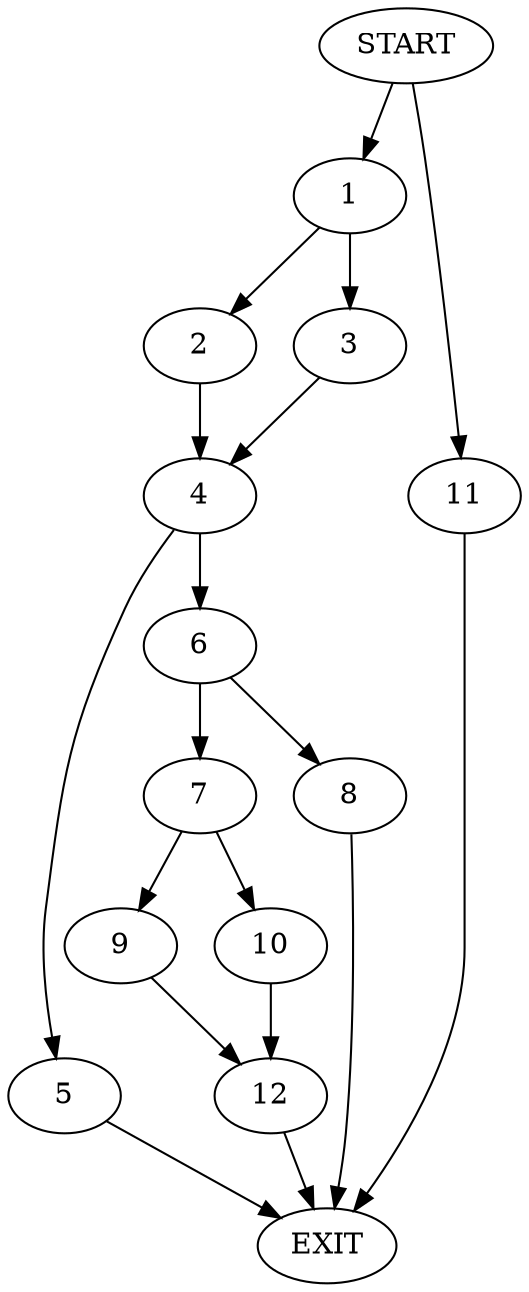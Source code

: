 digraph {
0 [label="START"]
13 [label="EXIT"]
0 -> 1
1 -> 2
1 -> 3
2 -> 4
3 -> 4
4 -> 5
4 -> 6
5 -> 13
6 -> 7
6 -> 8
8 -> 13
7 -> 9
7 -> 10
0 -> 11
11 -> 13
10 -> 12
9 -> 12
12 -> 13
}
